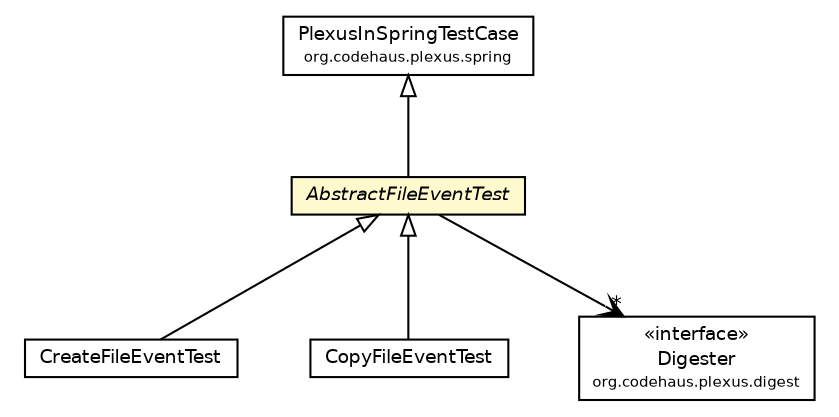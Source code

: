 #!/usr/local/bin/dot
#
# Class diagram 
# Generated by UmlGraph version 4.6 (http://www.spinellis.gr/sw/umlgraph)
#

digraph G {
	edge [fontname="Helvetica",fontsize=10,labelfontname="Helvetica",labelfontsize=10];
	node [fontname="Helvetica",fontsize=10,shape=plaintext];
	// org.apache.maven.archiva.transaction.CreateFileEventTest
	c45107 [label=<<table border="0" cellborder="1" cellspacing="0" cellpadding="2" port="p" href="./CreateFileEventTest.html">
		<tr><td><table border="0" cellspacing="0" cellpadding="1">
			<tr><td> CreateFileEventTest </td></tr>
		</table></td></tr>
		</table>>, fontname="Helvetica", fontcolor="black", fontsize=9.0];
	// org.apache.maven.archiva.transaction.CopyFileEventTest
	c45108 [label=<<table border="0" cellborder="1" cellspacing="0" cellpadding="2" port="p" href="./CopyFileEventTest.html">
		<tr><td><table border="0" cellspacing="0" cellpadding="1">
			<tr><td> CopyFileEventTest </td></tr>
		</table></td></tr>
		</table>>, fontname="Helvetica", fontcolor="black", fontsize=9.0];
	// org.apache.maven.archiva.transaction.AbstractFileEventTest
	c45109 [label=<<table border="0" cellborder="1" cellspacing="0" cellpadding="2" port="p" bgcolor="lemonChiffon" href="./AbstractFileEventTest.html">
		<tr><td><table border="0" cellspacing="0" cellpadding="1">
			<tr><td><font face="Helvetica-Oblique"> AbstractFileEventTest </font></td></tr>
		</table></td></tr>
		</table>>, fontname="Helvetica", fontcolor="black", fontsize=9.0];
	//org.apache.maven.archiva.transaction.CreateFileEventTest extends org.apache.maven.archiva.transaction.AbstractFileEventTest
	c45109:p -> c45107:p [dir=back,arrowtail=empty];
	//org.apache.maven.archiva.transaction.CopyFileEventTest extends org.apache.maven.archiva.transaction.AbstractFileEventTest
	c45109:p -> c45108:p [dir=back,arrowtail=empty];
	//org.apache.maven.archiva.transaction.AbstractFileEventTest extends org.codehaus.plexus.spring.PlexusInSpringTestCase
	c45156:p -> c45109:p [dir=back,arrowtail=empty];
	// org.apache.maven.archiva.transaction.AbstractFileEventTest NAVASSOC org.codehaus.plexus.digest.Digester
	c45109:p -> c45157:p [taillabel="", label="", headlabel="*", fontname="Helvetica", fontcolor="black", fontsize=10.0, color="black", arrowhead=open];
	// org.codehaus.plexus.digest.Digester
	c45157 [label=<<table border="0" cellborder="1" cellspacing="0" cellpadding="2" port="p" href="http://java.sun.com/j2se/1.4.2/docs/api/org/codehaus/plexus/digest/Digester.html">
		<tr><td><table border="0" cellspacing="0" cellpadding="1">
			<tr><td> &laquo;interface&raquo; </td></tr>
			<tr><td> Digester </td></tr>
			<tr><td><font point-size="7.0"> org.codehaus.plexus.digest </font></td></tr>
		</table></td></tr>
		</table>>, fontname="Helvetica", fontcolor="black", fontsize=9.0];
	// org.codehaus.plexus.spring.PlexusInSpringTestCase
	c45156 [label=<<table border="0" cellborder="1" cellspacing="0" cellpadding="2" port="p" href="http://java.sun.com/j2se/1.4.2/docs/api/org/codehaus/plexus/spring/PlexusInSpringTestCase.html">
		<tr><td><table border="0" cellspacing="0" cellpadding="1">
			<tr><td> PlexusInSpringTestCase </td></tr>
			<tr><td><font point-size="7.0"> org.codehaus.plexus.spring </font></td></tr>
		</table></td></tr>
		</table>>, fontname="Helvetica", fontcolor="black", fontsize=9.0];
}

